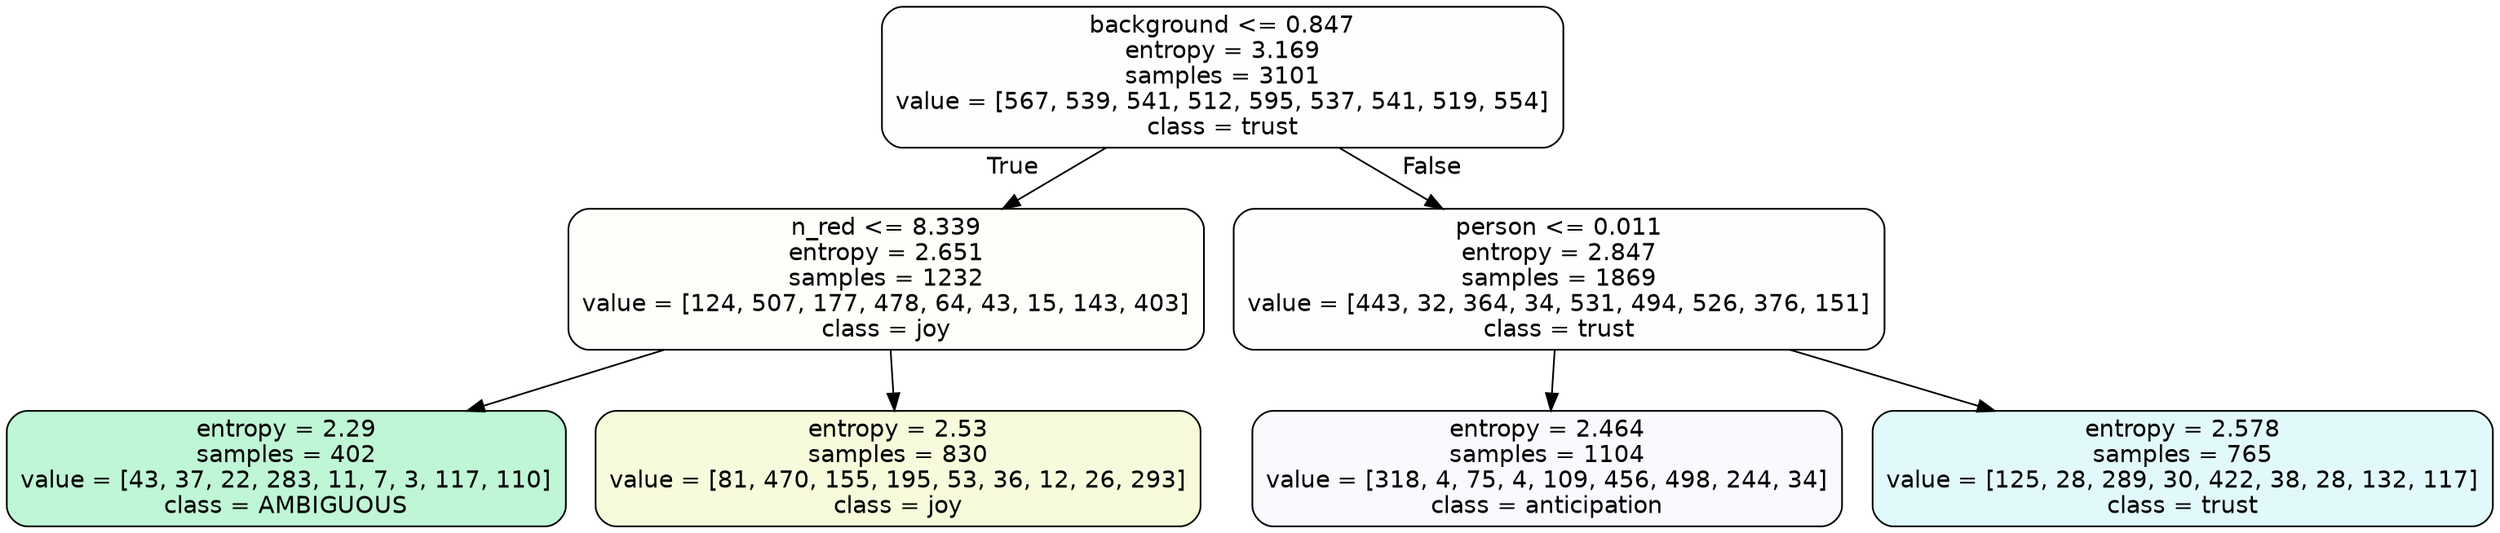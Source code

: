 digraph Tree {
node [shape=box, style="filled, rounded", color="black", fontname=helvetica] ;
edge [fontname=helvetica] ;
0 [label="background <= 0.847\nentropy = 3.169\nsamples = 3101\nvalue = [567, 539, 541, 512, 595, 537, 541, 519, 554]\nclass = trust", fillcolor="#39d7e502"] ;
1 [label="n_red <= 8.339\nentropy = 2.651\nsamples = 1232\nvalue = [124, 507, 177, 478, 64, 43, 15, 143, 403]\nclass = joy", fillcolor="#d7e53905"] ;
0 -> 1 [labeldistance=2.5, labelangle=45, headlabel="True"] ;
2 [label="entropy = 2.29\nsamples = 402\nvalue = [43, 37, 22, 283, 11, 7, 3, 117, 110]\nclass = AMBIGUOUS", fillcolor="#39e58152"] ;
1 -> 2 ;
3 [label="entropy = 2.53\nsamples = 830\nvalue = [81, 470, 155, 195, 53, 36, 12, 26, 293]\nclass = joy", fillcolor="#d7e5392c"] ;
1 -> 3 ;
4 [label="person <= 0.011\nentropy = 2.847\nsamples = 1869\nvalue = [443, 32, 364, 34, 531, 494, 526, 376, 151]\nclass = trust", fillcolor="#39d7e501"] ;
0 -> 4 [labeldistance=2.5, labelangle=-45, headlabel="False"] ;
5 [label="entropy = 2.464\nsamples = 1104\nvalue = [318, 4, 75, 4, 109, 456, 498, 244, 34]\nclass = anticipation", fillcolor="#8139e508"] ;
4 -> 5 ;
6 [label="entropy = 2.578\nsamples = 765\nvalue = [125, 28, 289, 30, 422, 38, 28, 132, 117]\nclass = trust", fillcolor="#39d7e525"] ;
4 -> 6 ;
}